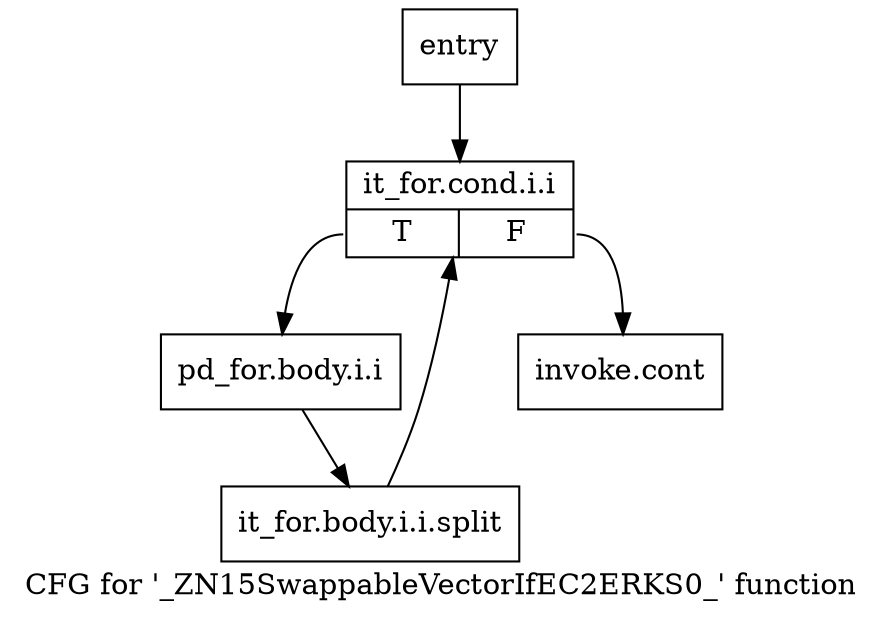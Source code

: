 digraph "CFG for '_ZN15SwappableVectorIfEC2ERKS0_' function" {
	label="CFG for '_ZN15SwappableVectorIfEC2ERKS0_' function";

	Node0x76160e0 [shape=record,label="{entry}"];
	Node0x76160e0 -> Node0x7616130;
	Node0x7616130 [shape=record,label="{it_for.cond.i.i|{<s0>T|<s1>F}}"];
	Node0x7616130:s0 -> Node0x7616180;
	Node0x7616130:s1 -> Node0x76161d0;
	Node0x7616180 [shape=record,label="{pd_for.body.i.i}"];
	Node0x7616180 -> Node0xb31eba0;
	Node0xb31eba0 [shape=record,label="{it_for.body.i.i.split}"];
	Node0xb31eba0 -> Node0x7616130;
	Node0x76161d0 [shape=record,label="{invoke.cont}"];
}
